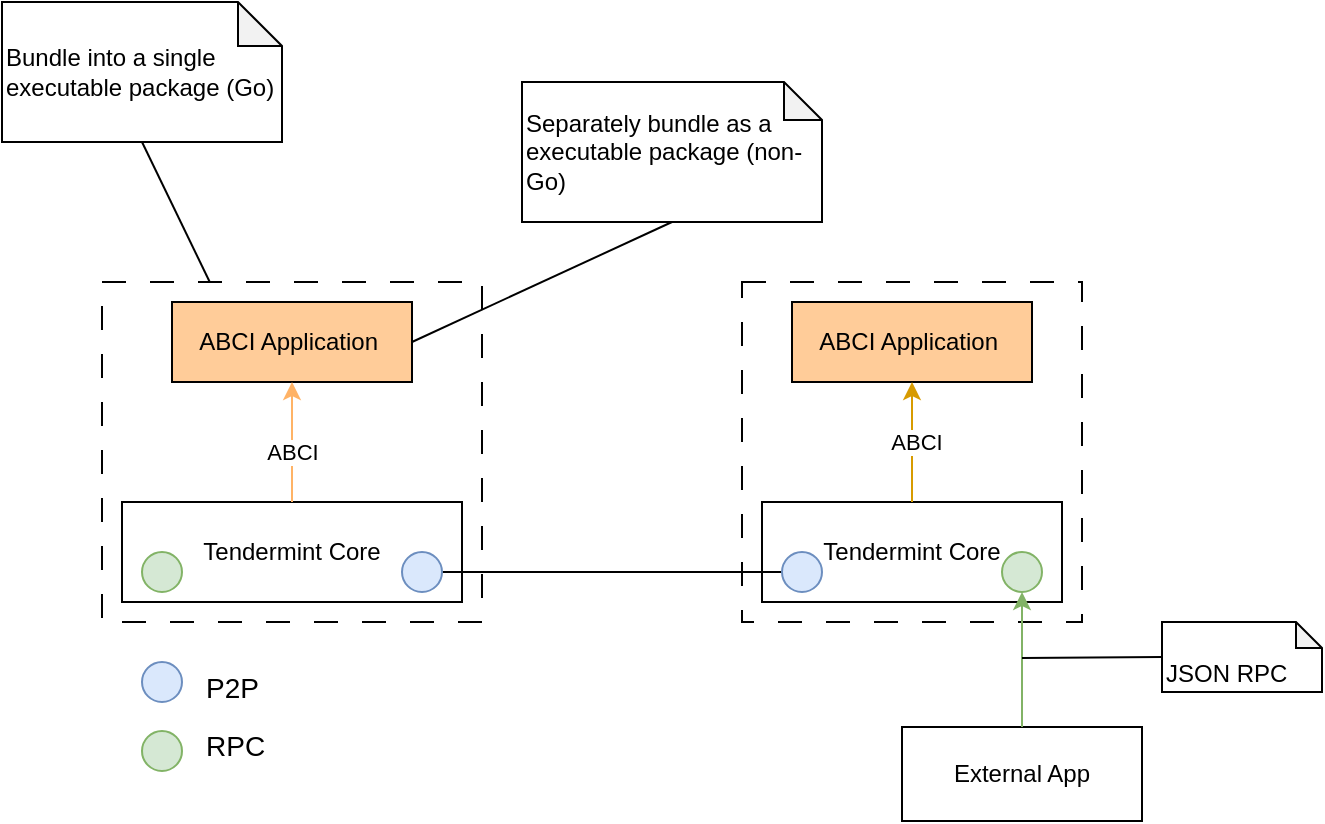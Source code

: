<mxfile version="24.2.5" type="device">
  <diagram name="Page-1" id="atdm5ey4uktnM9NZuPtz">
    <mxGraphModel dx="1114" dy="807" grid="1" gridSize="10" guides="1" tooltips="1" connect="1" arrows="1" fold="1" page="1" pageScale="2" pageWidth="1169" pageHeight="827" math="0" shadow="0">
      <root>
        <mxCell id="0" />
        <mxCell id="1" parent="0" />
        <mxCell id="0uoW7oN-j1pv1hsgOCCs-8" value="Tendermint Core" style="rounded=0;whiteSpace=wrap;html=1;" parent="1" vertex="1">
          <mxGeometry x="670" y="700" width="150" height="50" as="geometry" />
        </mxCell>
        <mxCell id="0uoW7oN-j1pv1hsgOCCs-13" value="" style="rounded=0;whiteSpace=wrap;html=1;fillColor=none;dashed=1;dashPattern=12 12;" parent="1" vertex="1">
          <mxGeometry x="660" y="590" width="170" height="170" as="geometry" />
        </mxCell>
        <mxCell id="0uoW7oN-j1pv1hsgOCCs-12" value="" style="rounded=0;whiteSpace=wrap;html=1;fillColor=none;dashed=1;dashPattern=12 12;" parent="1" vertex="1">
          <mxGeometry x="340" y="590" width="190" height="170" as="geometry" />
        </mxCell>
        <mxCell id="0uoW7oN-j1pv1hsgOCCs-2" value="ABCI Application&amp;nbsp;" style="rounded=0;whiteSpace=wrap;html=1;fillColor=#FFCC99;" parent="1" vertex="1">
          <mxGeometry x="375" y="600" width="120" height="40" as="geometry" />
        </mxCell>
        <mxCell id="0uoW7oN-j1pv1hsgOCCs-3" value="Tendermint Core" style="rounded=0;whiteSpace=wrap;html=1;" parent="1" vertex="1">
          <mxGeometry x="350" y="700" width="170" height="50" as="geometry" />
        </mxCell>
        <mxCell id="0uoW7oN-j1pv1hsgOCCs-4" value="" style="endArrow=classic;html=1;rounded=0;entryX=0.5;entryY=1;entryDx=0;entryDy=0;exitX=0.5;exitY=0;exitDx=0;exitDy=0;fillColor=#ffe6cc;strokeColor=#FFB366;" parent="1" source="0uoW7oN-j1pv1hsgOCCs-3" target="0uoW7oN-j1pv1hsgOCCs-2" edge="1">
          <mxGeometry width="50" height="50" relative="1" as="geometry">
            <mxPoint x="560" y="730" as="sourcePoint" />
            <mxPoint x="410" y="660" as="targetPoint" />
            <Array as="points" />
          </mxGeometry>
        </mxCell>
        <mxCell id="0uoW7oN-j1pv1hsgOCCs-31" value="ABCI" style="edgeLabel;html=1;align=center;verticalAlign=middle;resizable=0;points=[];" parent="0uoW7oN-j1pv1hsgOCCs-4" vertex="1" connectable="0">
          <mxGeometry x="0.233" y="1" relative="1" as="geometry">
            <mxPoint x="1" y="12" as="offset" />
          </mxGeometry>
        </mxCell>
        <mxCell id="0uoW7oN-j1pv1hsgOCCs-7" value="ABCI Application&amp;nbsp;" style="rounded=0;whiteSpace=wrap;html=1;fillColor=#FFCC99;" parent="1" vertex="1">
          <mxGeometry x="685" y="600" width="120" height="40" as="geometry" />
        </mxCell>
        <mxCell id="0uoW7oN-j1pv1hsgOCCs-9" value="" style="endArrow=classic;html=1;rounded=0;entryX=0.5;entryY=1;entryDx=0;entryDy=0;exitX=0.5;exitY=0;exitDx=0;exitDy=0;fillColor=#ffe6cc;strokeColor=#d79b00;" parent="1" source="0uoW7oN-j1pv1hsgOCCs-8" target="0uoW7oN-j1pv1hsgOCCs-7" edge="1">
          <mxGeometry width="50" height="50" relative="1" as="geometry">
            <mxPoint x="860" y="730" as="sourcePoint" />
            <mxPoint x="710" y="660" as="targetPoint" />
          </mxGeometry>
        </mxCell>
        <mxCell id="0uoW7oN-j1pv1hsgOCCs-32" value="ABCI" style="edgeLabel;html=1;align=center;verticalAlign=middle;resizable=0;points=[];" parent="0uoW7oN-j1pv1hsgOCCs-9" vertex="1" connectable="0">
          <mxGeometry y="-2" relative="1" as="geometry">
            <mxPoint as="offset" />
          </mxGeometry>
        </mxCell>
        <mxCell id="0uoW7oN-j1pv1hsgOCCs-19" value="" style="endArrow=none;html=1;rounded=0;exitX=1;exitY=0.5;exitDx=0;exitDy=0;entryX=0;entryY=0.5;entryDx=0;entryDy=0;" parent="1" edge="1" target="0uoW7oN-j1pv1hsgOCCs-22">
          <mxGeometry width="50" height="50" relative="1" as="geometry">
            <mxPoint x="510" y="735" as="sourcePoint" />
            <mxPoint x="690" y="735" as="targetPoint" />
          </mxGeometry>
        </mxCell>
        <mxCell id="0uoW7oN-j1pv1hsgOCCs-20" value="" style="ellipse;whiteSpace=wrap;html=1;aspect=fixed;fillColor=#dae8fc;strokeColor=#6c8ebf;" parent="1" vertex="1">
          <mxGeometry x="490" y="725" width="20" height="20" as="geometry" />
        </mxCell>
        <mxCell id="0uoW7oN-j1pv1hsgOCCs-21" value="P2P" style="text;strokeColor=none;fillColor=none;html=1;fontSize=14;fontStyle=0;verticalAlign=middle;align=left;" parent="1" vertex="1">
          <mxGeometry x="390" y="780" width="50" height="25" as="geometry" />
        </mxCell>
        <mxCell id="0uoW7oN-j1pv1hsgOCCs-22" value="" style="ellipse;whiteSpace=wrap;html=1;aspect=fixed;fillColor=#dae8fc;strokeColor=#6c8ebf;" parent="1" vertex="1">
          <mxGeometry x="680" y="725" width="20" height="20" as="geometry" />
        </mxCell>
        <mxCell id="0uoW7oN-j1pv1hsgOCCs-23" value="" style="ellipse;whiteSpace=wrap;html=1;aspect=fixed;fillColor=#dae8fc;strokeColor=#6c8ebf;" parent="1" vertex="1">
          <mxGeometry x="360" y="780" width="20" height="20" as="geometry" />
        </mxCell>
        <mxCell id="0uoW7oN-j1pv1hsgOCCs-24" value="" style="ellipse;whiteSpace=wrap;html=1;aspect=fixed;fillColor=#d5e8d4;strokeColor=#82b366;" parent="1" vertex="1">
          <mxGeometry x="360" y="814.5" width="20" height="20" as="geometry" />
        </mxCell>
        <mxCell id="0uoW7oN-j1pv1hsgOCCs-25" value="RPC" style="text;strokeColor=none;fillColor=none;html=1;fontSize=14;fontStyle=0;verticalAlign=middle;align=left;" parent="1" vertex="1">
          <mxGeometry x="390" y="807.5" width="50" height="29.5" as="geometry" />
        </mxCell>
        <mxCell id="0uoW7oN-j1pv1hsgOCCs-27" value="" style="ellipse;whiteSpace=wrap;html=1;aspect=fixed;fillColor=#d5e8d4;strokeColor=#82b366;" parent="1" vertex="1">
          <mxGeometry x="360" y="725" width="20" height="20" as="geometry" />
        </mxCell>
        <mxCell id="0uoW7oN-j1pv1hsgOCCs-30" value="" style="ellipse;whiteSpace=wrap;html=1;aspect=fixed;fillColor=#d5e8d4;strokeColor=#82b366;" parent="1" vertex="1">
          <mxGeometry x="790" y="725" width="20" height="20" as="geometry" />
        </mxCell>
        <mxCell id="0uoW7oN-j1pv1hsgOCCs-33" value="External App" style="rounded=0;whiteSpace=wrap;html=1;" parent="1" vertex="1">
          <mxGeometry x="740" y="812.5" width="120" height="47" as="geometry" />
        </mxCell>
        <mxCell id="0uoW7oN-j1pv1hsgOCCs-34" value="" style="endArrow=classic;html=1;rounded=0;entryX=0.5;entryY=1;entryDx=0;entryDy=0;exitX=0.5;exitY=0;exitDx=0;exitDy=0;fillColor=#d5e8d4;strokeColor=#82b366;" parent="1" source="0uoW7oN-j1pv1hsgOCCs-33" target="0uoW7oN-j1pv1hsgOCCs-30" edge="1">
          <mxGeometry width="50" height="50" relative="1" as="geometry">
            <mxPoint x="510" y="720" as="sourcePoint" />
            <mxPoint x="560" y="670" as="targetPoint" />
          </mxGeometry>
        </mxCell>
        <mxCell id="0uoW7oN-j1pv1hsgOCCs-44" value="&lt;span style=&quot;&quot;&gt;Separately bundle as a executable package (non-Go)&lt;/span&gt;" style="shape=note;whiteSpace=wrap;html=1;backgroundOutline=1;darkOpacity=0.05;align=left;size=19;" parent="1" vertex="1">
          <mxGeometry x="550" y="490" width="150" height="70" as="geometry" />
        </mxCell>
        <mxCell id="0uoW7oN-j1pv1hsgOCCs-45" value="&lt;span style=&quot;&quot;&gt;Bundle into a single executable package (Go)&lt;/span&gt;" style="shape=note;whiteSpace=wrap;html=1;backgroundOutline=1;darkOpacity=0.05;align=left;size=22;verticalAlign=middle;" parent="1" vertex="1">
          <mxGeometry x="290" y="450" width="140" height="70" as="geometry" />
        </mxCell>
        <mxCell id="0uoW7oN-j1pv1hsgOCCs-46" value="" style="endArrow=none;html=1;rounded=0;entryX=0.5;entryY=1;entryDx=0;entryDy=0;entryPerimeter=0;" parent="1" source="0uoW7oN-j1pv1hsgOCCs-12" target="0uoW7oN-j1pv1hsgOCCs-45" edge="1">
          <mxGeometry width="50" height="50" relative="1" as="geometry">
            <mxPoint x="630" y="720" as="sourcePoint" />
            <mxPoint x="680" y="670" as="targetPoint" />
          </mxGeometry>
        </mxCell>
        <mxCell id="0uoW7oN-j1pv1hsgOCCs-47" value="" style="endArrow=none;html=1;rounded=0;entryX=0.5;entryY=1;entryDx=0;entryDy=0;entryPerimeter=0;exitX=1;exitY=0.5;exitDx=0;exitDy=0;" parent="1" source="0uoW7oN-j1pv1hsgOCCs-2" target="0uoW7oN-j1pv1hsgOCCs-44" edge="1">
          <mxGeometry width="50" height="50" relative="1" as="geometry">
            <mxPoint x="630" y="720" as="sourcePoint" />
            <mxPoint x="680" y="670" as="targetPoint" />
          </mxGeometry>
        </mxCell>
        <mxCell id="0uoW7oN-j1pv1hsgOCCs-48" value="&lt;span style=&quot;&quot;&gt;JSON RPC&lt;/span&gt;" style="shape=note;whiteSpace=wrap;html=1;backgroundOutline=1;darkOpacity=0.05;align=left;size=13;verticalAlign=bottom;" parent="1" vertex="1">
          <mxGeometry x="870" y="760" width="80" height="35" as="geometry" />
        </mxCell>
        <mxCell id="0uoW7oN-j1pv1hsgOCCs-49" value="" style="endArrow=none;html=1;rounded=0;entryX=0;entryY=0.5;entryDx=0;entryDy=0;entryPerimeter=0;" parent="1" target="0uoW7oN-j1pv1hsgOCCs-48" edge="1">
          <mxGeometry width="50" height="50" relative="1" as="geometry">
            <mxPoint x="800" y="778" as="sourcePoint" />
            <mxPoint x="580" y="670" as="targetPoint" />
          </mxGeometry>
        </mxCell>
      </root>
    </mxGraphModel>
  </diagram>
</mxfile>
